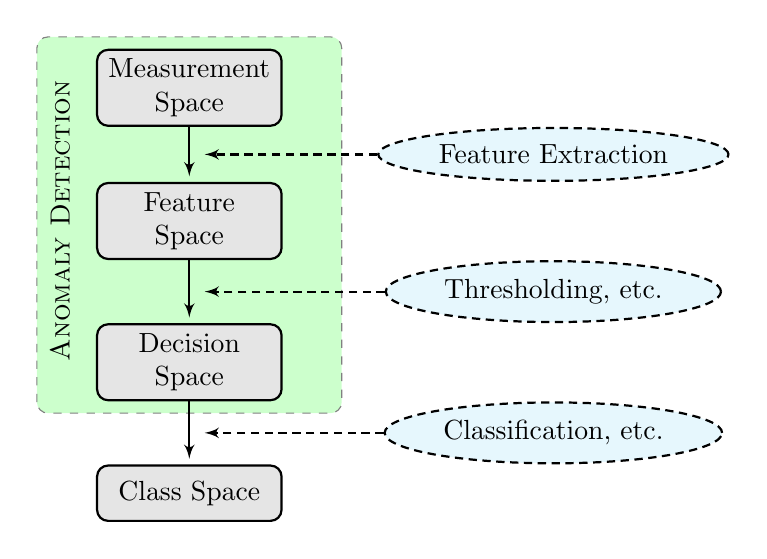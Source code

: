 %% The Framework of Anomaly Detection
% \pgfkeys{/tikz/external/export=true}
\begin{tikzpicture} [auto,
         block/.style = {rectangle, draw, thick, fill=black!10,
             text width=6em, text centered, rounded corners,
             minimum height=2em},
         line/.style = {draw, thick, -latex',shorten >=2pt},
         cloud/.style = {draw,densely dashed, thick, ellipse,fill=cyan!10,
             minimum height=1em}]
    \matrix [column sep=12mm,row sep=0mm] {
        % row 1
        \node [block] (MS) {Measurement Space}; &   \\
        % row 2
        \node (stage1) {}; & 
        \node [cloud] (FE) {Feature Extraction};    \\
        % row 3
        \node [block] (FS) {Feature Space}; &       \\
        % row 4
        \node (stage2) {}; & 
        \node [cloud] (Tr1) {Thresholding, etc.};   \\
        % row 5
        \node [block] (DS) {Decision Space}; &      \\
        % row 6
        \node (stage3) {}; & 
        \node [cloud] (Tr2) {Classification, etc.}; \\
        % row 7
        \node [block] (CS) {Class Space}; &         \\
    };
    \node [anchor=north, rotate=90] (AD) at ($(FS.west)+(-7mm,0)$) 
            {\textsc{Anomaly Detection}};
    \begin{scope}[every path/.style=line]
        \path (MS) -- (FS);
        \path (FS) -- (DS);
        \path (DS) -- (CS);
        \path [densely dashed] (FE) -- (stage1);
        \path [densely dashed] (Tr1) -- (stage2);
        \path [densely dashed] (Tr2) -- (stage3);
    \end{scope}
    
    \begin{pgfonlayer}{background}
        %% Compute a few helper coordinates
        \path (DS.south west)+(-0.75,-0.15) node (ad1) {};
        \path (MS.north east)+(+0.75,+0.15) node (ad2) {};
        \path[fill=green!20,rounded corners, draw=black!50, dashed]
                (ad1) rectangle (ad2);
    \end{pgfonlayer}
    
\end{tikzpicture}